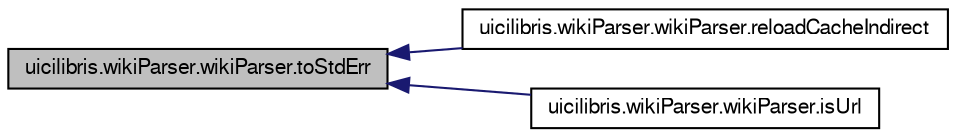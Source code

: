 digraph G
{
  edge [fontname="FreeSans",fontsize="10",labelfontname="FreeSans",labelfontsize="10"];
  node [fontname="FreeSans",fontsize="10",shape=record];
  rankdir="LR";
  Node1 [label="uicilibris.wikiParser.wikiParser.toStdErr",height=0.2,width=0.4,color="black", fillcolor="grey75", style="filled" fontcolor="black"];
  Node1 -> Node2 [dir="back",color="midnightblue",fontsize="10",style="solid"];
  Node2 [label="uicilibris.wikiParser.wikiParser.reloadCacheIndirect",height=0.2,width=0.4,color="black", fillcolor="white", style="filled",URL="$classuicilibris_1_1wikiParser_1_1wikiParser.html#a3b0221e81ad81da455d765545a4fb008",tooltip="Reloads the cache from the current mediawiki."];
  Node1 -> Node3 [dir="back",color="midnightblue",fontsize="10",style="solid"];
  Node3 [label="uicilibris.wikiParser.wikiParser.isUrl",height=0.2,width=0.4,color="black", fillcolor="white", style="filled",URL="$classuicilibris_1_1wikiParser_1_1wikiParser.html#ad379cfe2bffe3ba1e29226fe37144a0c"];
}
